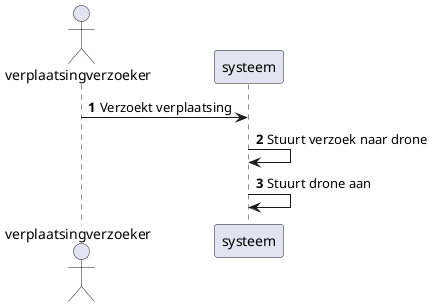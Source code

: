 @startuml

autonumber

actor "verplaatsingverzoeker" as verzoek
participant systeem

verzoek -> systeem : Verzoekt verplaatsing
systeem -> systeem : Stuurt verzoek naar drone
systeem -> systeem : Stuurt drone aan


@enduml